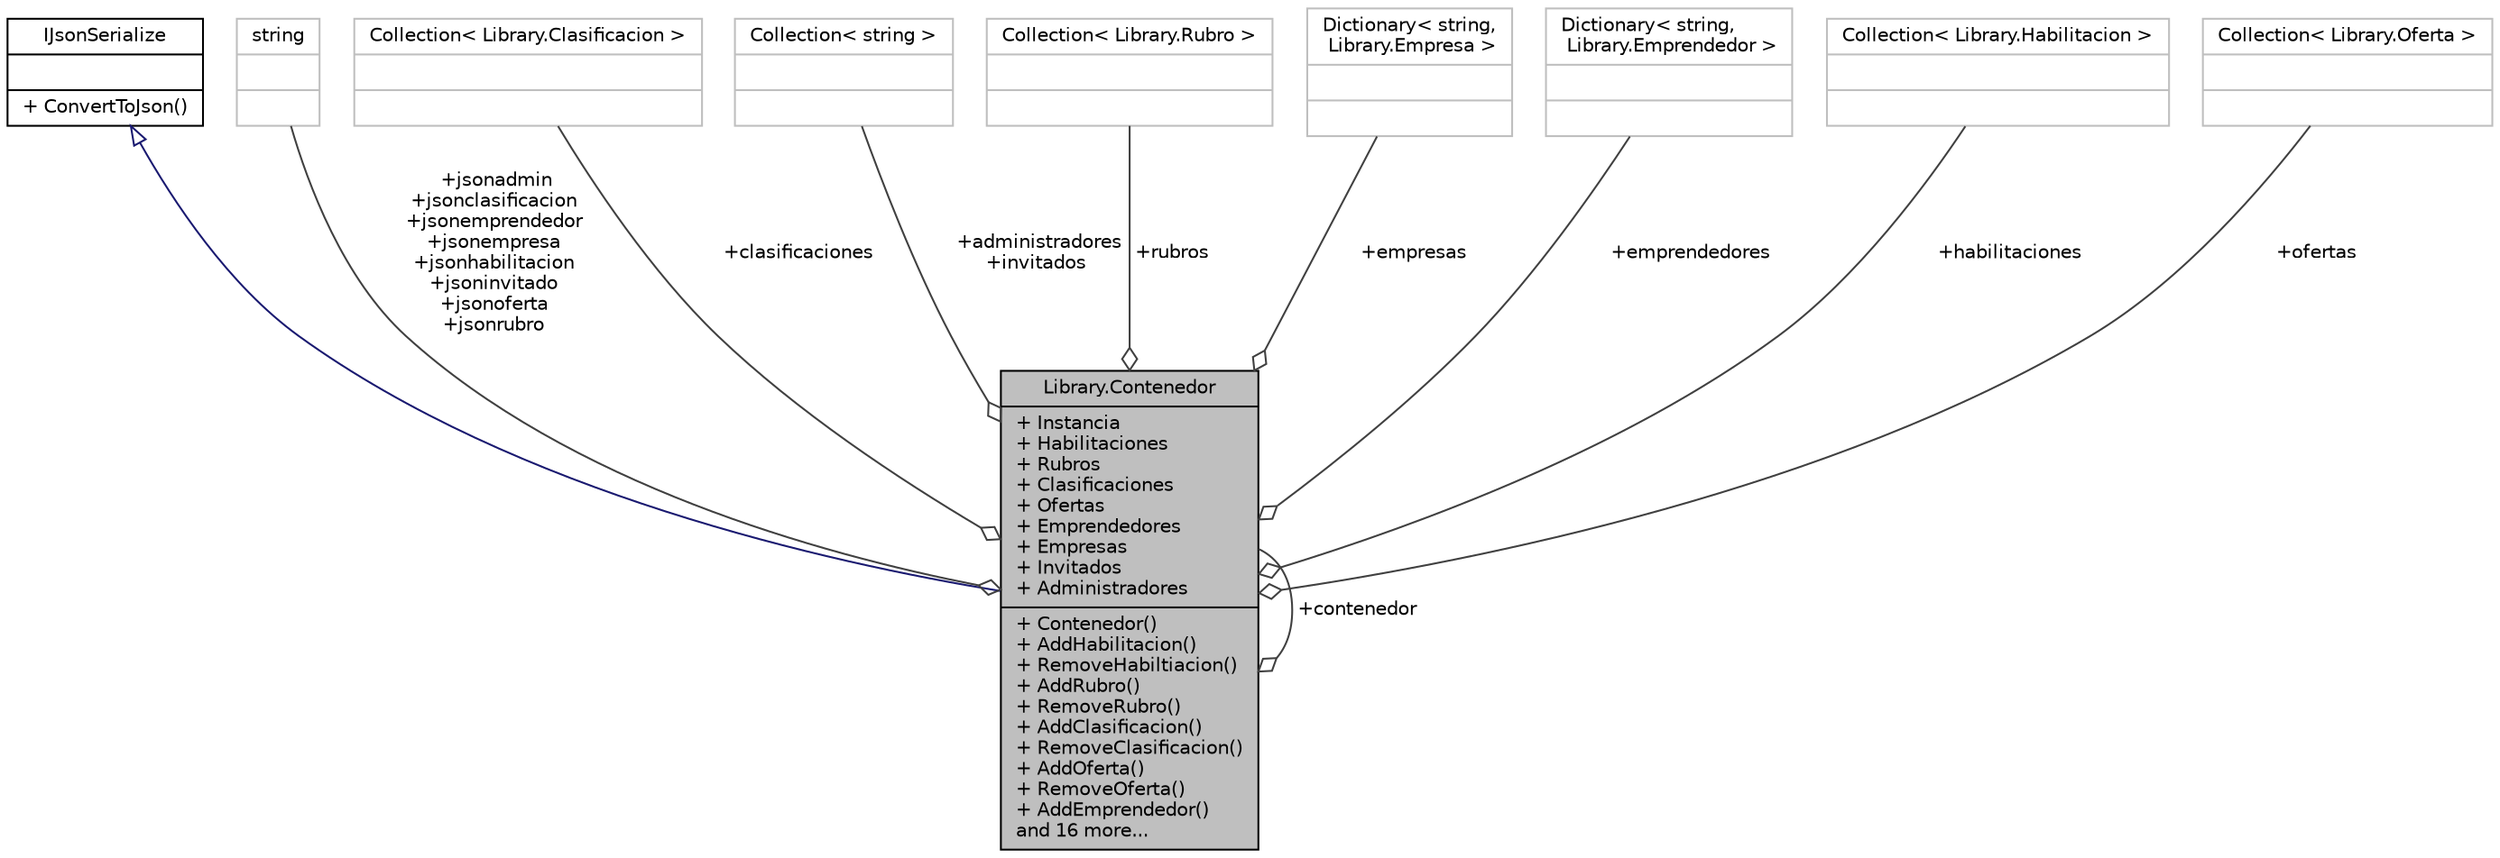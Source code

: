 digraph "Library.Contenedor"
{
 // INTERACTIVE_SVG=YES
 // LATEX_PDF_SIZE
  edge [fontname="Helvetica",fontsize="10",labelfontname="Helvetica",labelfontsize="10"];
  node [fontname="Helvetica",fontsize="10",shape=record];
  Node1 [label="{Library.Contenedor\n|+ Instancia\l+ Habilitaciones\l+ Rubros\l+ Clasificaciones\l+ Ofertas\l+ Emprendedores\l+ Empresas\l+ Invitados\l+ Administradores\l|+ Contenedor()\l+ AddHabilitacion()\l+ RemoveHabiltiacion()\l+ AddRubro()\l+ RemoveRubro()\l+ AddClasificacion()\l+ RemoveClasificacion()\l+ AddOferta()\l+ RemoveOferta()\l+ AddEmprendedor()\land 16 more...\l}",height=0.2,width=0.4,color="black", fillcolor="grey75", style="filled", fontcolor="black",tooltip="Esta clase representa un contenedor de las diferentes clases del bot. Utiliza el patron de diseño Sin..."];
  Node2 -> Node1 [dir="back",color="midnightblue",fontsize="10",style="solid",arrowtail="onormal",fontname="Helvetica"];
  Node2 [label="{IJsonSerialize\n||+ ConvertToJson()\l}",height=0.2,width=0.4,color="black", fillcolor="white", style="filled",URL="$interfaceLibrary_1_1IJsonSerialize.html",tooltip="Interface con la firma de los métodos que debe tener un manejador de datos."];
  Node3 -> Node1 [color="grey25",fontsize="10",style="solid",label=" +jsonadmin\n+jsonclasificacion\n+jsonemprendedor\n+jsonempresa\n+jsonhabilitacion\n+jsoninvitado\n+jsonoferta\n+jsonrubro" ,arrowhead="odiamond",fontname="Helvetica"];
  Node3 [label="{string\n||}",height=0.2,width=0.4,color="grey75", fillcolor="white", style="filled",tooltip=" "];
  Node4 -> Node1 [color="grey25",fontsize="10",style="solid",label=" +clasificaciones" ,arrowhead="odiamond",fontname="Helvetica"];
  Node4 [label="{Collection\< Library.Clasificacion \>\n||}",height=0.2,width=0.4,color="grey75", fillcolor="white", style="filled",tooltip=" "];
  Node5 -> Node1 [color="grey25",fontsize="10",style="solid",label=" +administradores\n+invitados" ,arrowhead="odiamond",fontname="Helvetica"];
  Node5 [label="{Collection\< string \>\n||}",height=0.2,width=0.4,color="grey75", fillcolor="white", style="filled",tooltip=" "];
  Node6 -> Node1 [color="grey25",fontsize="10",style="solid",label=" +rubros" ,arrowhead="odiamond",fontname="Helvetica"];
  Node6 [label="{Collection\< Library.Rubro \>\n||}",height=0.2,width=0.4,color="grey75", fillcolor="white", style="filled",tooltip=" "];
  Node7 -> Node1 [color="grey25",fontsize="10",style="solid",label=" +empresas" ,arrowhead="odiamond",fontname="Helvetica"];
  Node7 [label="{Dictionary\< string,\l Library.Empresa \>\n||}",height=0.2,width=0.4,color="grey75", fillcolor="white", style="filled",tooltip=" "];
  Node8 -> Node1 [color="grey25",fontsize="10",style="solid",label=" +emprendedores" ,arrowhead="odiamond",fontname="Helvetica"];
  Node8 [label="{Dictionary\< string,\l Library.Emprendedor \>\n||}",height=0.2,width=0.4,color="grey75", fillcolor="white", style="filled",tooltip=" "];
  Node9 -> Node1 [color="grey25",fontsize="10",style="solid",label=" +habilitaciones" ,arrowhead="odiamond",fontname="Helvetica"];
  Node9 [label="{Collection\< Library.Habilitacion \>\n||}",height=0.2,width=0.4,color="grey75", fillcolor="white", style="filled",tooltip=" "];
  Node10 -> Node1 [color="grey25",fontsize="10",style="solid",label=" +ofertas" ,arrowhead="odiamond",fontname="Helvetica"];
  Node10 [label="{Collection\< Library.Oferta \>\n||}",height=0.2,width=0.4,color="grey75", fillcolor="white", style="filled",tooltip=" "];
  Node1 -> Node1 [color="grey25",fontsize="10",style="solid",label=" +contenedor" ,arrowhead="odiamond",fontname="Helvetica"];
}

